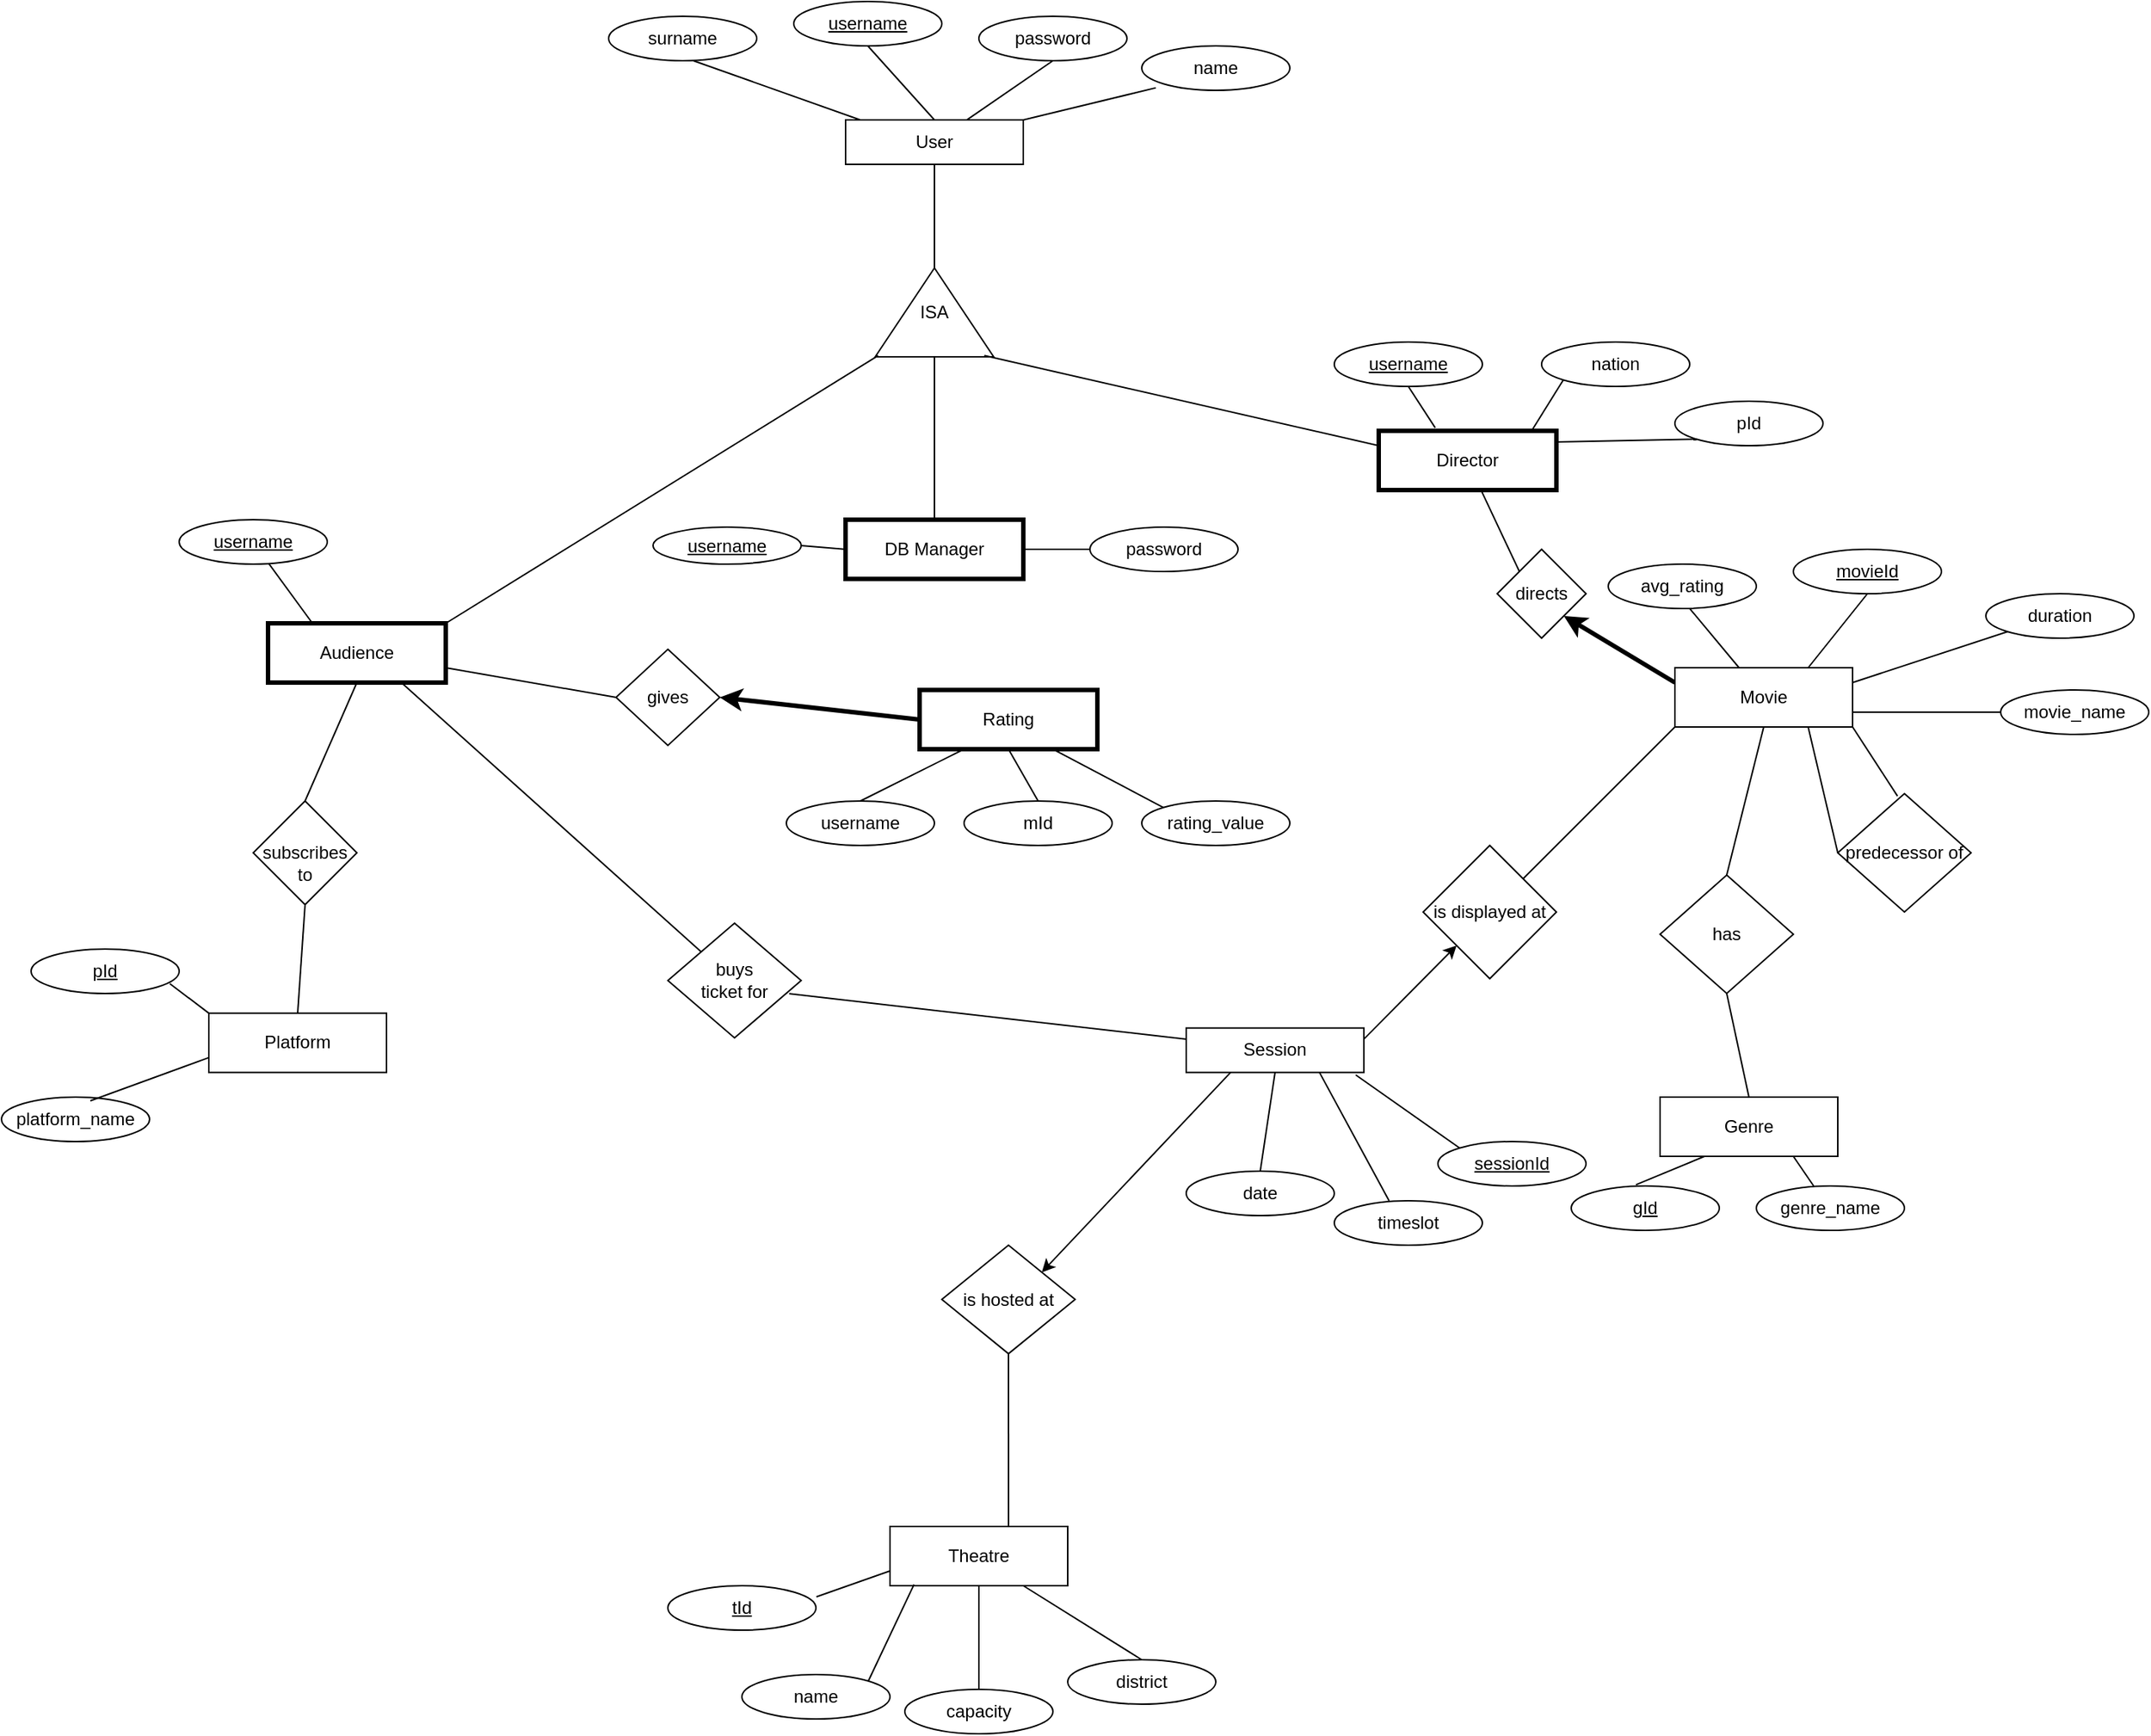 <mxfile version="21.1.2" type="github">
  <diagram id="R2lEEEUBdFMjLlhIrx00" name="Page-1">
    <mxGraphModel dx="2578" dy="990" grid="1" gridSize="10" guides="1" tooltips="1" connect="1" arrows="1" fold="1" page="1" pageScale="1" pageWidth="850" pageHeight="1100" math="0" shadow="0" extFonts="Permanent Marker^https://fonts.googleapis.com/css?family=Permanent+Marker">
      <root>
        <mxCell id="0" />
        <mxCell id="1" parent="0" />
        <mxCell id="zAh7T7VeR0X0RpMaVZyu-1" value="User" style="rounded=0;whiteSpace=wrap;html=1;" vertex="1" parent="1">
          <mxGeometry x="100" y="150" width="120" height="30" as="geometry" />
        </mxCell>
        <mxCell id="zAh7T7VeR0X0RpMaVZyu-5" value="" style="endArrow=none;html=1;rounded=0;exitX=0.672;exitY=0.999;exitDx=0;exitDy=0;exitPerimeter=0;entryX=0.083;entryY=0;entryDx=0;entryDy=0;entryPerimeter=0;" edge="1" parent="1" target="zAh7T7VeR0X0RpMaVZyu-1">
          <mxGeometry width="50" height="50" relative="1" as="geometry">
            <mxPoint x="-2.8" y="109.97" as="sourcePoint" />
            <mxPoint x="270" y="160" as="targetPoint" />
          </mxGeometry>
        </mxCell>
        <mxCell id="zAh7T7VeR0X0RpMaVZyu-6" value="&lt;u&gt;username&lt;/u&gt;" style="ellipse;whiteSpace=wrap;html=1;" vertex="1" parent="1">
          <mxGeometry x="65" y="70" width="100" height="30" as="geometry" />
        </mxCell>
        <mxCell id="zAh7T7VeR0X0RpMaVZyu-7" value="" style="endArrow=none;html=1;rounded=0;exitX=0.5;exitY=1;exitDx=0;exitDy=0;entryX=0.5;entryY=0;entryDx=0;entryDy=0;" edge="1" parent="1" source="zAh7T7VeR0X0RpMaVZyu-6" target="zAh7T7VeR0X0RpMaVZyu-1">
          <mxGeometry width="50" height="50" relative="1" as="geometry">
            <mxPoint x="120" y="110" as="sourcePoint" />
            <mxPoint x="163" y="150" as="targetPoint" />
          </mxGeometry>
        </mxCell>
        <mxCell id="zAh7T7VeR0X0RpMaVZyu-8" value="password" style="ellipse;whiteSpace=wrap;html=1;" vertex="1" parent="1">
          <mxGeometry x="190" y="80" width="100" height="30" as="geometry" />
        </mxCell>
        <mxCell id="zAh7T7VeR0X0RpMaVZyu-9" value="name" style="ellipse;whiteSpace=wrap;html=1;" vertex="1" parent="1">
          <mxGeometry x="300" y="100" width="100" height="30" as="geometry" />
        </mxCell>
        <mxCell id="zAh7T7VeR0X0RpMaVZyu-10" value="" style="endArrow=none;html=1;rounded=0;exitX=0.683;exitY=-0.001;exitDx=0;exitDy=0;exitPerimeter=0;entryX=0.5;entryY=1;entryDx=0;entryDy=0;" edge="1" parent="1" source="zAh7T7VeR0X0RpMaVZyu-1" target="zAh7T7VeR0X0RpMaVZyu-8">
          <mxGeometry width="50" height="50" relative="1" as="geometry">
            <mxPoint x="150" y="160" as="sourcePoint" />
            <mxPoint x="200" y="110" as="targetPoint" />
          </mxGeometry>
        </mxCell>
        <mxCell id="zAh7T7VeR0X0RpMaVZyu-11" value="" style="endArrow=none;html=1;rounded=0;entryX=0.095;entryY=0.944;entryDx=0;entryDy=0;entryPerimeter=0;" edge="1" parent="1" target="zAh7T7VeR0X0RpMaVZyu-9">
          <mxGeometry width="50" height="50" relative="1" as="geometry">
            <mxPoint x="220" y="150" as="sourcePoint" />
            <mxPoint x="320" y="120" as="targetPoint" />
            <Array as="points" />
          </mxGeometry>
        </mxCell>
        <mxCell id="zAh7T7VeR0X0RpMaVZyu-12" value="surname" style="ellipse;whiteSpace=wrap;html=1;" vertex="1" parent="1">
          <mxGeometry x="-60" y="80" width="100" height="30" as="geometry" />
        </mxCell>
        <mxCell id="zAh7T7VeR0X0RpMaVZyu-14" value="" style="endArrow=none;html=1;rounded=0;entryX=0.5;entryY=1;entryDx=0;entryDy=0;exitX=1;exitY=0.5;exitDx=0;exitDy=0;" edge="1" parent="1" source="zAh7T7VeR0X0RpMaVZyu-16" target="zAh7T7VeR0X0RpMaVZyu-1">
          <mxGeometry width="50" height="50" relative="1" as="geometry">
            <mxPoint x="400" y="360" as="sourcePoint" />
            <mxPoint x="470" y="330" as="targetPoint" />
          </mxGeometry>
        </mxCell>
        <mxCell id="zAh7T7VeR0X0RpMaVZyu-16" value="ISA" style="triangle;whiteSpace=wrap;html=1;direction=north;" vertex="1" parent="1">
          <mxGeometry x="120" y="250" width="80" height="60" as="geometry" />
        </mxCell>
        <mxCell id="zAh7T7VeR0X0RpMaVZyu-17" value="Audience" style="rounded=0;whiteSpace=wrap;html=1;strokeWidth=3;" vertex="1" parent="1">
          <mxGeometry x="-290" y="490" width="120" height="40" as="geometry" />
        </mxCell>
        <mxCell id="zAh7T7VeR0X0RpMaVZyu-18" value="Director" style="rounded=0;whiteSpace=wrap;html=1;strokeWidth=3;" vertex="1" parent="1">
          <mxGeometry x="460" y="360" width="120" height="40" as="geometry" />
        </mxCell>
        <mxCell id="zAh7T7VeR0X0RpMaVZyu-19" value="" style="endArrow=none;html=1;rounded=0;exitX=1;exitY=0;exitDx=0;exitDy=0;entryX=0.014;entryY=0.025;entryDx=0;entryDy=0;entryPerimeter=0;" edge="1" parent="1" source="zAh7T7VeR0X0RpMaVZyu-17" target="zAh7T7VeR0X0RpMaVZyu-16">
          <mxGeometry width="50" height="50" relative="1" as="geometry">
            <mxPoint x="330" y="450" as="sourcePoint" />
            <mxPoint x="370" y="410" as="targetPoint" />
          </mxGeometry>
        </mxCell>
        <mxCell id="zAh7T7VeR0X0RpMaVZyu-20" value="" style="endArrow=none;html=1;rounded=0;exitX=0;exitY=0.25;exitDx=0;exitDy=0;entryX=0.014;entryY=0.921;entryDx=0;entryDy=0;entryPerimeter=0;" edge="1" parent="1" source="zAh7T7VeR0X0RpMaVZyu-18" target="zAh7T7VeR0X0RpMaVZyu-16">
          <mxGeometry width="50" height="50" relative="1" as="geometry">
            <mxPoint x="390" y="450" as="sourcePoint" />
            <mxPoint x="430" y="410" as="targetPoint" />
          </mxGeometry>
        </mxCell>
        <mxCell id="zAh7T7VeR0X0RpMaVZyu-21" value="&lt;u&gt;username&lt;/u&gt;" style="ellipse;whiteSpace=wrap;html=1;" vertex="1" parent="1">
          <mxGeometry x="-350" y="420" width="100" height="30" as="geometry" />
        </mxCell>
        <mxCell id="zAh7T7VeR0X0RpMaVZyu-22" value="" style="endArrow=none;html=1;rounded=0;exitX=0.25;exitY=0;exitDx=0;exitDy=0;" edge="1" parent="1" source="zAh7T7VeR0X0RpMaVZyu-17" target="zAh7T7VeR0X0RpMaVZyu-21">
          <mxGeometry width="50" height="50" relative="1" as="geometry">
            <mxPoint x="260" y="420" as="sourcePoint" />
            <mxPoint x="310" y="370" as="targetPoint" />
          </mxGeometry>
        </mxCell>
        <mxCell id="zAh7T7VeR0X0RpMaVZyu-23" value="&lt;u&gt;username&lt;/u&gt;" style="ellipse;whiteSpace=wrap;html=1;" vertex="1" parent="1">
          <mxGeometry x="430" y="300" width="100" height="30" as="geometry" />
        </mxCell>
        <mxCell id="zAh7T7VeR0X0RpMaVZyu-24" value="nation" style="ellipse;whiteSpace=wrap;html=1;" vertex="1" parent="1">
          <mxGeometry x="570" y="300" width="100" height="30" as="geometry" />
        </mxCell>
        <mxCell id="zAh7T7VeR0X0RpMaVZyu-25" value="pId" style="ellipse;whiteSpace=wrap;html=1;" vertex="1" parent="1">
          <mxGeometry x="660" y="340" width="100" height="30" as="geometry" />
        </mxCell>
        <mxCell id="zAh7T7VeR0X0RpMaVZyu-26" value="" style="endArrow=none;html=1;rounded=0;exitX=0.318;exitY=-0.052;exitDx=0;exitDy=0;exitPerimeter=0;entryX=0.5;entryY=1;entryDx=0;entryDy=0;" edge="1" parent="1" source="zAh7T7VeR0X0RpMaVZyu-18" target="zAh7T7VeR0X0RpMaVZyu-23">
          <mxGeometry width="50" height="50" relative="1" as="geometry">
            <mxPoint x="530" y="410" as="sourcePoint" />
            <mxPoint x="500" y="390" as="targetPoint" />
          </mxGeometry>
        </mxCell>
        <mxCell id="zAh7T7VeR0X0RpMaVZyu-27" value="" style="endArrow=none;html=1;rounded=0;exitX=0.863;exitY=-0.012;exitDx=0;exitDy=0;exitPerimeter=0;entryX=0;entryY=1;entryDx=0;entryDy=0;" edge="1" parent="1" source="zAh7T7VeR0X0RpMaVZyu-18" target="zAh7T7VeR0X0RpMaVZyu-24">
          <mxGeometry width="50" height="50" relative="1" as="geometry">
            <mxPoint x="650" y="410" as="sourcePoint" />
            <mxPoint x="620" y="390" as="targetPoint" />
          </mxGeometry>
        </mxCell>
        <mxCell id="zAh7T7VeR0X0RpMaVZyu-28" value="" style="endArrow=none;html=1;rounded=0;exitX=1.003;exitY=0.186;exitDx=0;exitDy=0;exitPerimeter=0;entryX=0;entryY=1;entryDx=0;entryDy=0;" edge="1" parent="1" source="zAh7T7VeR0X0RpMaVZyu-18" target="zAh7T7VeR0X0RpMaVZyu-25">
          <mxGeometry width="50" height="50" relative="1" as="geometry">
            <mxPoint x="770" y="410" as="sourcePoint" />
            <mxPoint x="740" y="390" as="targetPoint" />
          </mxGeometry>
        </mxCell>
        <mxCell id="zAh7T7VeR0X0RpMaVZyu-31" value="Session" style="rounded=0;whiteSpace=wrap;html=1;" vertex="1" parent="1">
          <mxGeometry x="330" y="763.32" width="120" height="30" as="geometry" />
        </mxCell>
        <mxCell id="zAh7T7VeR0X0RpMaVZyu-33" value="avg_rating" style="ellipse;whiteSpace=wrap;html=1;" vertex="1" parent="1">
          <mxGeometry x="615" y="450" width="100" height="30" as="geometry" />
        </mxCell>
        <mxCell id="zAh7T7VeR0X0RpMaVZyu-35" value="duration" style="ellipse;whiteSpace=wrap;html=1;" vertex="1" parent="1">
          <mxGeometry x="870" y="470" width="100" height="30" as="geometry" />
        </mxCell>
        <mxCell id="zAh7T7VeR0X0RpMaVZyu-36" value="movie_name" style="ellipse;whiteSpace=wrap;html=1;" vertex="1" parent="1">
          <mxGeometry x="880" y="535" width="100" height="30" as="geometry" />
        </mxCell>
        <mxCell id="zAh7T7VeR0X0RpMaVZyu-37" value="&lt;u&gt;movieId&lt;/u&gt;" style="ellipse;whiteSpace=wrap;html=1;" vertex="1" parent="1">
          <mxGeometry x="740" y="440" width="100" height="30" as="geometry" />
        </mxCell>
        <mxCell id="zAh7T7VeR0X0RpMaVZyu-40" value="" style="endArrow=none;html=1;rounded=0;" edge="1" parent="1" source="zAh7T7VeR0X0RpMaVZyu-144">
          <mxGeometry width="50" height="50" relative="1" as="geometry">
            <mxPoint x="420" y="704.58" as="sourcePoint" />
            <mxPoint x="670" y="480" as="targetPoint" />
          </mxGeometry>
        </mxCell>
        <mxCell id="zAh7T7VeR0X0RpMaVZyu-41" value="" style="endArrow=none;html=1;rounded=0;entryX=1;entryY=0.25;entryDx=0;entryDy=0;exitX=0;exitY=1;exitDx=0;exitDy=0;" edge="1" parent="1" source="zAh7T7VeR0X0RpMaVZyu-35" target="zAh7T7VeR0X0RpMaVZyu-144">
          <mxGeometry width="50" height="50" relative="1" as="geometry">
            <mxPoint x="260" y="780" as="sourcePoint" />
            <mxPoint x="330" y="780" as="targetPoint" />
          </mxGeometry>
        </mxCell>
        <mxCell id="zAh7T7VeR0X0RpMaVZyu-42" value="" style="endArrow=none;html=1;rounded=0;entryX=1;entryY=0.75;entryDx=0;entryDy=0;exitX=0;exitY=0.5;exitDx=0;exitDy=0;" edge="1" parent="1" source="zAh7T7VeR0X0RpMaVZyu-36" target="zAh7T7VeR0X0RpMaVZyu-144">
          <mxGeometry width="50" height="50" relative="1" as="geometry">
            <mxPoint x="220" y="749" as="sourcePoint" />
            <mxPoint x="290" y="749" as="targetPoint" />
          </mxGeometry>
        </mxCell>
        <mxCell id="zAh7T7VeR0X0RpMaVZyu-43" value="" style="endArrow=none;html=1;rounded=0;entryX=0.75;entryY=0;entryDx=0;entryDy=0;exitX=0.5;exitY=1;exitDx=0;exitDy=0;" edge="1" parent="1" source="zAh7T7VeR0X0RpMaVZyu-37" target="zAh7T7VeR0X0RpMaVZyu-144">
          <mxGeometry width="50" height="50" relative="1" as="geometry">
            <mxPoint x="220" y="704.58" as="sourcePoint" />
            <mxPoint x="290" y="704.58" as="targetPoint" />
          </mxGeometry>
        </mxCell>
        <mxCell id="zAh7T7VeR0X0RpMaVZyu-44" value="directs" style="rhombus;whiteSpace=wrap;html=1;" vertex="1" parent="1">
          <mxGeometry x="540" y="440" width="60" height="60" as="geometry" />
        </mxCell>
        <mxCell id="zAh7T7VeR0X0RpMaVZyu-45" value="" style="endArrow=classic;html=1;rounded=0;entryX=1;entryY=1;entryDx=0;entryDy=0;exitX=0;exitY=0.25;exitDx=0;exitDy=0;strokeWidth=3;" edge="1" parent="1" source="zAh7T7VeR0X0RpMaVZyu-144" target="zAh7T7VeR0X0RpMaVZyu-44">
          <mxGeometry width="50" height="50" relative="1" as="geometry">
            <mxPoint x="360" y="720" as="sourcePoint" />
            <mxPoint x="400" y="680" as="targetPoint" />
          </mxGeometry>
        </mxCell>
        <mxCell id="zAh7T7VeR0X0RpMaVZyu-46" value="" style="endArrow=none;html=1;rounded=0;exitX=0;exitY=0;exitDx=0;exitDy=0;entryX=0.579;entryY=1.021;entryDx=0;entryDy=0;entryPerimeter=0;" edge="1" parent="1" source="zAh7T7VeR0X0RpMaVZyu-44" target="zAh7T7VeR0X0RpMaVZyu-18">
          <mxGeometry width="50" height="50" relative="1" as="geometry">
            <mxPoint x="480" y="510" as="sourcePoint" />
            <mxPoint x="530" y="460" as="targetPoint" />
          </mxGeometry>
        </mxCell>
        <mxCell id="zAh7T7VeR0X0RpMaVZyu-47" value="Platform" style="rounded=0;whiteSpace=wrap;html=1;strokeWidth=1;" vertex="1" parent="1">
          <mxGeometry x="-330" y="753.32" width="120" height="40" as="geometry" />
        </mxCell>
        <mxCell id="zAh7T7VeR0X0RpMaVZyu-48" value="platform_name" style="ellipse;whiteSpace=wrap;html=1;" vertex="1" parent="1">
          <mxGeometry x="-470" y="810.0" width="100" height="30" as="geometry" />
        </mxCell>
        <mxCell id="zAh7T7VeR0X0RpMaVZyu-49" value="&lt;u&gt;pId&lt;/u&gt;" style="ellipse;whiteSpace=wrap;html=1;" vertex="1" parent="1">
          <mxGeometry x="-450" y="710.0" width="100" height="30" as="geometry" />
        </mxCell>
        <mxCell id="zAh7T7VeR0X0RpMaVZyu-50" value="" style="endArrow=none;html=1;rounded=0;exitX=0;exitY=0.75;exitDx=0;exitDy=0;entryX=0.6;entryY=0.084;entryDx=0;entryDy=0;entryPerimeter=0;" edge="1" parent="1" source="zAh7T7VeR0X0RpMaVZyu-47" target="zAh7T7VeR0X0RpMaVZyu-48">
          <mxGeometry width="50" height="50" relative="1" as="geometry">
            <mxPoint x="875" y="625" as="sourcePoint" />
            <mxPoint x="920" y="580" as="targetPoint" />
          </mxGeometry>
        </mxCell>
        <mxCell id="zAh7T7VeR0X0RpMaVZyu-51" value="" style="endArrow=none;html=1;rounded=0;exitX=0;exitY=0;exitDx=0;exitDy=0;entryX=0.937;entryY=0.778;entryDx=0;entryDy=0;entryPerimeter=0;" edge="1" parent="1" source="zAh7T7VeR0X0RpMaVZyu-47" target="zAh7T7VeR0X0RpMaVZyu-49">
          <mxGeometry width="50" height="50" relative="1" as="geometry">
            <mxPoint x="-210" y="763.32" as="sourcePoint" />
            <mxPoint x="-165" y="718.32" as="targetPoint" />
          </mxGeometry>
        </mxCell>
        <mxCell id="zAh7T7VeR0X0RpMaVZyu-61" value="" style="endArrow=classic;html=1;rounded=0;exitX=1;exitY=0.25;exitDx=0;exitDy=0;" edge="1" target="zAh7T7VeR0X0RpMaVZyu-62" parent="1" source="zAh7T7VeR0X0RpMaVZyu-31">
          <mxGeometry width="50" height="50" relative="1" as="geometry">
            <mxPoint x="470" y="690" as="sourcePoint" />
            <mxPoint x="820" y="780" as="targetPoint" />
          </mxGeometry>
        </mxCell>
        <mxCell id="zAh7T7VeR0X0RpMaVZyu-62" value="is displayed at" style="rhombus;whiteSpace=wrap;html=1;" vertex="1" parent="1">
          <mxGeometry x="490" y="640" width="90" height="90" as="geometry" />
        </mxCell>
        <mxCell id="zAh7T7VeR0X0RpMaVZyu-64" value="Theatre" style="rounded=0;whiteSpace=wrap;html=1;" vertex="1" parent="1">
          <mxGeometry x="130" y="1100" width="120" height="40" as="geometry" />
        </mxCell>
        <mxCell id="zAh7T7VeR0X0RpMaVZyu-66" value="district" style="ellipse;whiteSpace=wrap;html=1;" vertex="1" parent="1">
          <mxGeometry x="250" y="1190" width="100" height="30" as="geometry" />
        </mxCell>
        <mxCell id="zAh7T7VeR0X0RpMaVZyu-67" value="capacity" style="ellipse;whiteSpace=wrap;html=1;" vertex="1" parent="1">
          <mxGeometry x="140" y="1210" width="100" height="30" as="geometry" />
        </mxCell>
        <mxCell id="zAh7T7VeR0X0RpMaVZyu-68" value="name" style="ellipse;whiteSpace=wrap;html=1;" vertex="1" parent="1">
          <mxGeometry x="30" y="1200" width="100" height="30" as="geometry" />
        </mxCell>
        <mxCell id="zAh7T7VeR0X0RpMaVZyu-69" value="&lt;u&gt;tId&lt;/u&gt;" style="ellipse;whiteSpace=wrap;html=1;" vertex="1" parent="1">
          <mxGeometry x="-20" y="1140" width="100" height="30" as="geometry" />
        </mxCell>
        <mxCell id="zAh7T7VeR0X0RpMaVZyu-70" value="" style="endArrow=none;html=1;rounded=0;entryX=0.75;entryY=1;entryDx=0;entryDy=0;exitX=0.5;exitY=0;exitDx=0;exitDy=0;" edge="1" parent="1" source="zAh7T7VeR0X0RpMaVZyu-66" target="zAh7T7VeR0X0RpMaVZyu-64">
          <mxGeometry width="50" height="50" relative="1" as="geometry">
            <mxPoint x="90" y="1164.58" as="sourcePoint" />
            <mxPoint x="160" y="1164.58" as="targetPoint" />
          </mxGeometry>
        </mxCell>
        <mxCell id="zAh7T7VeR0X0RpMaVZyu-71" value="" style="endArrow=none;html=1;rounded=0;entryX=0;entryY=0.75;entryDx=0;entryDy=0;exitX=1.003;exitY=0.25;exitDx=0;exitDy=0;exitPerimeter=0;" edge="1" parent="1" source="zAh7T7VeR0X0RpMaVZyu-69" target="zAh7T7VeR0X0RpMaVZyu-64">
          <mxGeometry width="50" height="50" relative="1" as="geometry">
            <mxPoint x="90" y="1094.58" as="sourcePoint" />
            <mxPoint x="160" y="1094.58" as="targetPoint" />
          </mxGeometry>
        </mxCell>
        <mxCell id="zAh7T7VeR0X0RpMaVZyu-72" value="" style="endArrow=none;html=1;rounded=0;entryX=0.135;entryY=0.979;entryDx=0;entryDy=0;exitX=1;exitY=0;exitDx=0;exitDy=0;entryPerimeter=0;" edge="1" parent="1" source="zAh7T7VeR0X0RpMaVZyu-68" target="zAh7T7VeR0X0RpMaVZyu-64">
          <mxGeometry width="50" height="50" relative="1" as="geometry">
            <mxPoint x="90" y="1034.58" as="sourcePoint" />
            <mxPoint x="160" y="1034.58" as="targetPoint" />
          </mxGeometry>
        </mxCell>
        <mxCell id="zAh7T7VeR0X0RpMaVZyu-73" value="" style="endArrow=none;html=1;rounded=0;entryX=0.5;entryY=1;entryDx=0;entryDy=0;" edge="1" parent="1" source="zAh7T7VeR0X0RpMaVZyu-67" target="zAh7T7VeR0X0RpMaVZyu-64">
          <mxGeometry width="50" height="50" relative="1" as="geometry">
            <mxPoint x="90" y="984.58" as="sourcePoint" />
            <mxPoint x="160" y="984.58" as="targetPoint" />
          </mxGeometry>
        </mxCell>
        <mxCell id="zAh7T7VeR0X0RpMaVZyu-74" value="date" style="ellipse;whiteSpace=wrap;html=1;" vertex="1" parent="1">
          <mxGeometry x="330" y="860" width="100" height="30" as="geometry" />
        </mxCell>
        <mxCell id="zAh7T7VeR0X0RpMaVZyu-75" value="timeslot" style="ellipse;whiteSpace=wrap;html=1;" vertex="1" parent="1">
          <mxGeometry x="430" y="880" width="100" height="30" as="geometry" />
        </mxCell>
        <mxCell id="zAh7T7VeR0X0RpMaVZyu-76" value="&lt;u&gt;sessionId&lt;/u&gt;" style="ellipse;whiteSpace=wrap;html=1;" vertex="1" parent="1">
          <mxGeometry x="500" y="840" width="100" height="30" as="geometry" />
        </mxCell>
        <mxCell id="zAh7T7VeR0X0RpMaVZyu-79" value="" style="endArrow=none;html=1;rounded=0;exitX=0.5;exitY=0;exitDx=0;exitDy=0;entryX=0.5;entryY=1;entryDx=0;entryDy=0;" edge="1" parent="1" source="zAh7T7VeR0X0RpMaVZyu-74" target="zAh7T7VeR0X0RpMaVZyu-31">
          <mxGeometry width="50" height="50" relative="1" as="geometry">
            <mxPoint x="500" y="900" as="sourcePoint" />
            <mxPoint x="540" y="860" as="targetPoint" />
          </mxGeometry>
        </mxCell>
        <mxCell id="zAh7T7VeR0X0RpMaVZyu-80" value="" style="endArrow=none;html=1;rounded=0;entryX=0.75;entryY=1;entryDx=0;entryDy=0;exitX=0.37;exitY=0;exitDx=0;exitDy=0;exitPerimeter=0;" edge="1" parent="1" source="zAh7T7VeR0X0RpMaVZyu-75" target="zAh7T7VeR0X0RpMaVZyu-31">
          <mxGeometry width="50" height="50" relative="1" as="geometry">
            <mxPoint x="520" y="907.79" as="sourcePoint" />
            <mxPoint x="570" y="860" as="targetPoint" />
          </mxGeometry>
        </mxCell>
        <mxCell id="zAh7T7VeR0X0RpMaVZyu-89" value="" style="endArrow=classic;html=1;rounded=0;entryX=1;entryY=0;entryDx=0;entryDy=0;exitX=0.25;exitY=1;exitDx=0;exitDy=0;" edge="1" parent="1" source="zAh7T7VeR0X0RpMaVZyu-31" target="zAh7T7VeR0X0RpMaVZyu-142">
          <mxGeometry width="50" height="50" relative="1" as="geometry">
            <mxPoint x="490" y="980" as="sourcePoint" />
            <mxPoint x="178" y="1061.218" as="targetPoint" />
          </mxGeometry>
        </mxCell>
        <mxCell id="zAh7T7VeR0X0RpMaVZyu-90" value="" style="endArrow=none;html=1;rounded=0;exitX=0.954;exitY=1.056;exitDx=0;exitDy=0;exitPerimeter=0;entryX=0;entryY=0;entryDx=0;entryDy=0;" edge="1" parent="1" source="zAh7T7VeR0X0RpMaVZyu-31" target="zAh7T7VeR0X0RpMaVZyu-76">
          <mxGeometry width="50" height="50" relative="1" as="geometry">
            <mxPoint x="340" y="812.9" as="sourcePoint" />
            <mxPoint x="419.474" y="860.526" as="targetPoint" />
          </mxGeometry>
        </mxCell>
        <mxCell id="zAh7T7VeR0X0RpMaVZyu-93" value="Genre" style="rounded=0;whiteSpace=wrap;html=1;" vertex="1" parent="1">
          <mxGeometry x="650" y="810" width="120" height="40" as="geometry" />
        </mxCell>
        <mxCell id="zAh7T7VeR0X0RpMaVZyu-94" value="has" style="rhombus;whiteSpace=wrap;html=1;" vertex="1" parent="1">
          <mxGeometry x="650" y="660" width="90" height="80" as="geometry" />
        </mxCell>
        <mxCell id="zAh7T7VeR0X0RpMaVZyu-96" value="" style="endArrow=none;html=1;rounded=0;entryX=0.5;entryY=0;entryDx=0;entryDy=0;exitX=0.5;exitY=1;exitDx=0;exitDy=0;strokeWidth=1;" edge="1" parent="1" source="zAh7T7VeR0X0RpMaVZyu-144" target="zAh7T7VeR0X0RpMaVZyu-94">
          <mxGeometry width="50" height="50" relative="1" as="geometry">
            <mxPoint x="410" y="749.17" as="sourcePoint" />
            <mxPoint x="480" y="749.17" as="targetPoint" />
          </mxGeometry>
        </mxCell>
        <mxCell id="zAh7T7VeR0X0RpMaVZyu-99" value="" style="endArrow=none;html=1;rounded=0;entryX=0.5;entryY=0;entryDx=0;entryDy=0;exitX=0.5;exitY=1;exitDx=0;exitDy=0;" edge="1" parent="1" source="zAh7T7VeR0X0RpMaVZyu-94" target="zAh7T7VeR0X0RpMaVZyu-93">
          <mxGeometry width="50" height="50" relative="1" as="geometry">
            <mxPoint x="610" y="688.32" as="sourcePoint" />
            <mxPoint x="780" y="708.32" as="targetPoint" />
          </mxGeometry>
        </mxCell>
        <mxCell id="zAh7T7VeR0X0RpMaVZyu-101" value="&lt;u&gt;gId&lt;/u&gt;" style="ellipse;whiteSpace=wrap;html=1;" vertex="1" parent="1">
          <mxGeometry x="590" y="870" width="100" height="30" as="geometry" />
        </mxCell>
        <mxCell id="zAh7T7VeR0X0RpMaVZyu-103" value="" style="endArrow=none;html=1;rounded=0;entryX=0.437;entryY=-0.028;entryDx=0;entryDy=0;entryPerimeter=0;exitX=0.25;exitY=1;exitDx=0;exitDy=0;" edge="1" parent="1" source="zAh7T7VeR0X0RpMaVZyu-93" target="zAh7T7VeR0X0RpMaVZyu-101">
          <mxGeometry width="50" height="50" relative="1" as="geometry">
            <mxPoint x="820" y="850" as="sourcePoint" />
            <mxPoint x="1280" y="790" as="targetPoint" />
          </mxGeometry>
        </mxCell>
        <mxCell id="zAh7T7VeR0X0RpMaVZyu-109" value="&lt;br&gt;subscribes to" style="rhombus;whiteSpace=wrap;html=1;" vertex="1" parent="1">
          <mxGeometry x="-300" y="610" width="70" height="70" as="geometry" />
        </mxCell>
        <mxCell id="zAh7T7VeR0X0RpMaVZyu-111" value="" style="endArrow=none;html=1;rounded=0;entryX=0.5;entryY=1;entryDx=0;entryDy=0;exitX=0.5;exitY=0;exitDx=0;exitDy=0;" edge="1" source="zAh7T7VeR0X0RpMaVZyu-109" parent="1" target="zAh7T7VeR0X0RpMaVZyu-17">
          <mxGeometry width="50" height="50" relative="1" as="geometry">
            <mxPoint x="180" y="559.17" as="sourcePoint" />
            <mxPoint x="310" y="470" as="targetPoint" />
          </mxGeometry>
        </mxCell>
        <mxCell id="zAh7T7VeR0X0RpMaVZyu-123" value="gives" style="rhombus;whiteSpace=wrap;html=1;" vertex="1" parent="1">
          <mxGeometry x="-55" y="507.5" width="70" height="65" as="geometry" />
        </mxCell>
        <mxCell id="zAh7T7VeR0X0RpMaVZyu-126" value="" style="endArrow=none;html=1;rounded=0;entryX=0;entryY=0.5;entryDx=0;entryDy=0;exitX=1;exitY=0.75;exitDx=0;exitDy=0;" edge="1" parent="1" source="zAh7T7VeR0X0RpMaVZyu-17" target="zAh7T7VeR0X0RpMaVZyu-123">
          <mxGeometry width="50" height="50" relative="1" as="geometry">
            <mxPoint x="-170" y="530" as="sourcePoint" />
            <mxPoint x="-100" y="530" as="targetPoint" />
          </mxGeometry>
        </mxCell>
        <mxCell id="zAh7T7VeR0X0RpMaVZyu-129" value="DB Manager" style="rounded=0;whiteSpace=wrap;html=1;strokeWidth=3;" vertex="1" parent="1">
          <mxGeometry x="100" y="420" width="120" height="40" as="geometry" />
        </mxCell>
        <mxCell id="zAh7T7VeR0X0RpMaVZyu-130" value="" style="endArrow=none;html=1;rounded=0;entryX=0;entryY=0.5;entryDx=0;entryDy=0;exitX=0.5;exitY=0;exitDx=0;exitDy=0;" edge="1" parent="1" source="zAh7T7VeR0X0RpMaVZyu-129" target="zAh7T7VeR0X0RpMaVZyu-16">
          <mxGeometry width="50" height="50" relative="1" as="geometry">
            <mxPoint x="120" y="500" as="sourcePoint" />
            <mxPoint x="170" y="490" as="targetPoint" />
          </mxGeometry>
        </mxCell>
        <mxCell id="zAh7T7VeR0X0RpMaVZyu-131" value="password" style="ellipse;whiteSpace=wrap;html=1;" vertex="1" parent="1">
          <mxGeometry x="265" y="425" width="100" height="30" as="geometry" />
        </mxCell>
        <mxCell id="zAh7T7VeR0X0RpMaVZyu-132" value="&lt;u&gt;username&lt;/u&gt;" style="ellipse;whiteSpace=wrap;html=1;" vertex="1" parent="1">
          <mxGeometry x="-30" y="425" width="100" height="25" as="geometry" />
        </mxCell>
        <mxCell id="zAh7T7VeR0X0RpMaVZyu-133" value="" style="endArrow=none;html=1;rounded=0;exitX=1;exitY=0.5;exitDx=0;exitDy=0;" edge="1" parent="1" source="zAh7T7VeR0X0RpMaVZyu-132">
          <mxGeometry width="50" height="50" relative="1" as="geometry">
            <mxPoint x="80" y="439.58" as="sourcePoint" />
            <mxPoint x="100" y="440" as="targetPoint" />
          </mxGeometry>
        </mxCell>
        <mxCell id="zAh7T7VeR0X0RpMaVZyu-134" value="" style="endArrow=none;html=1;rounded=0;entryX=1;entryY=0.5;entryDx=0;entryDy=0;exitX=0;exitY=0.5;exitDx=0;exitDy=0;" edge="1" parent="1" source="zAh7T7VeR0X0RpMaVZyu-131" target="zAh7T7VeR0X0RpMaVZyu-129">
          <mxGeometry width="50" height="50" relative="1" as="geometry">
            <mxPoint x="110" y="477.5" as="sourcePoint" />
            <mxPoint x="180" y="477.5" as="targetPoint" />
          </mxGeometry>
        </mxCell>
        <mxCell id="zAh7T7VeR0X0RpMaVZyu-137" value="" style="endArrow=none;html=1;rounded=0;exitX=0.5;exitY=1;exitDx=0;exitDy=0;entryX=0.5;entryY=0;entryDx=0;entryDy=0;" edge="1" parent="1" source="zAh7T7VeR0X0RpMaVZyu-109" target="zAh7T7VeR0X0RpMaVZyu-47">
          <mxGeometry width="50" height="50" relative="1" as="geometry">
            <mxPoint x="-320" y="793" as="sourcePoint" />
            <mxPoint x="-400" y="823" as="targetPoint" />
          </mxGeometry>
        </mxCell>
        <mxCell id="zAh7T7VeR0X0RpMaVZyu-138" value="" style="endArrow=none;html=1;rounded=0;entryX=0.387;entryY=0;entryDx=0;entryDy=0;exitX=0.75;exitY=1;exitDx=0;exitDy=0;entryPerimeter=0;" edge="1" parent="1" source="zAh7T7VeR0X0RpMaVZyu-93" target="zAh7T7VeR0X0RpMaVZyu-100">
          <mxGeometry width="50" height="50" relative="1" as="geometry">
            <mxPoint x="900" y="728" as="sourcePoint" />
            <mxPoint x="1330" y="870" as="targetPoint" />
          </mxGeometry>
        </mxCell>
        <mxCell id="zAh7T7VeR0X0RpMaVZyu-100" value="genre_name" style="ellipse;whiteSpace=wrap;html=1;" vertex="1" parent="1">
          <mxGeometry x="715" y="870" width="100" height="30" as="geometry" />
        </mxCell>
        <mxCell id="zAh7T7VeR0X0RpMaVZyu-141" value="" style="endArrow=none;html=1;rounded=0;entryX=0.667;entryY=0;entryDx=0;entryDy=0;exitX=0.5;exitY=1;exitDx=0;exitDy=0;entryPerimeter=0;" edge="1" parent="1" source="zAh7T7VeR0X0RpMaVZyu-142" target="zAh7T7VeR0X0RpMaVZyu-64">
          <mxGeometry width="50" height="50" relative="1" as="geometry">
            <mxPoint x="845" y="200" as="sourcePoint" />
            <mxPoint x="915" y="200" as="targetPoint" />
          </mxGeometry>
        </mxCell>
        <mxCell id="zAh7T7VeR0X0RpMaVZyu-142" value="is hosted at" style="rhombus;whiteSpace=wrap;html=1;" vertex="1" parent="1">
          <mxGeometry x="165" y="910" width="90" height="73.32" as="geometry" />
        </mxCell>
        <mxCell id="zAh7T7VeR0X0RpMaVZyu-144" value="Movie" style="rounded=0;whiteSpace=wrap;html=1;" vertex="1" parent="1">
          <mxGeometry x="660" y="520" width="120" height="40" as="geometry" />
        </mxCell>
        <mxCell id="zAh7T7VeR0X0RpMaVZyu-146" value="" style="endArrow=none;html=1;rounded=0;entryX=0.448;entryY=0.021;entryDx=0;entryDy=0;exitX=1;exitY=1;exitDx=0;exitDy=0;entryPerimeter=0;" edge="1" parent="1" source="zAh7T7VeR0X0RpMaVZyu-144" target="zAh7T7VeR0X0RpMaVZyu-175">
          <mxGeometry width="50" height="50" relative="1" as="geometry">
            <mxPoint x="845" y="200" as="sourcePoint" />
            <mxPoint x="870.0" y="590" as="targetPoint" />
          </mxGeometry>
        </mxCell>
        <mxCell id="zAh7T7VeR0X0RpMaVZyu-147" value="" style="endArrow=none;html=1;rounded=0;entryX=0;entryY=1;entryDx=0;entryDy=0;exitX=1;exitY=0;exitDx=0;exitDy=0;" edge="1" parent="1" source="zAh7T7VeR0X0RpMaVZyu-62" target="zAh7T7VeR0X0RpMaVZyu-144">
          <mxGeometry width="50" height="50" relative="1" as="geometry">
            <mxPoint x="845" y="200" as="sourcePoint" />
            <mxPoint x="915" y="200" as="targetPoint" />
          </mxGeometry>
        </mxCell>
        <mxCell id="zAh7T7VeR0X0RpMaVZyu-148" value="Rating" style="rounded=0;whiteSpace=wrap;html=1;strokeWidth=3;" vertex="1" parent="1">
          <mxGeometry x="150" y="535" width="120" height="40" as="geometry" />
        </mxCell>
        <mxCell id="zAh7T7VeR0X0RpMaVZyu-150" value="rating_value" style="ellipse;whiteSpace=wrap;html=1;" vertex="1" parent="1">
          <mxGeometry x="300" y="610" width="100" height="30" as="geometry" />
        </mxCell>
        <mxCell id="zAh7T7VeR0X0RpMaVZyu-151" value="mId" style="ellipse;whiteSpace=wrap;html=1;" vertex="1" parent="1">
          <mxGeometry x="180" y="610" width="100" height="30" as="geometry" />
        </mxCell>
        <mxCell id="zAh7T7VeR0X0RpMaVZyu-152" value="username" style="ellipse;whiteSpace=wrap;html=1;" vertex="1" parent="1">
          <mxGeometry x="60" y="610" width="100" height="30" as="geometry" />
        </mxCell>
        <mxCell id="zAh7T7VeR0X0RpMaVZyu-153" value="" style="endArrow=none;html=1;rounded=0;entryX=0.75;entryY=1;entryDx=0;entryDy=0;exitX=0;exitY=0;exitDx=0;exitDy=0;" edge="1" parent="1" source="zAh7T7VeR0X0RpMaVZyu-150" target="zAh7T7VeR0X0RpMaVZyu-148">
          <mxGeometry width="50" height="50" relative="1" as="geometry">
            <mxPoint x="845" y="200" as="sourcePoint" />
            <mxPoint x="915" y="200" as="targetPoint" />
          </mxGeometry>
        </mxCell>
        <mxCell id="zAh7T7VeR0X0RpMaVZyu-154" value="" style="endArrow=none;html=1;rounded=0;entryX=0.5;entryY=1;entryDx=0;entryDy=0;exitX=0.5;exitY=0;exitDx=0;exitDy=0;" edge="1" parent="1" source="zAh7T7VeR0X0RpMaVZyu-151" target="zAh7T7VeR0X0RpMaVZyu-148">
          <mxGeometry width="50" height="50" relative="1" as="geometry">
            <mxPoint x="855" y="210" as="sourcePoint" />
            <mxPoint x="925" y="210" as="targetPoint" />
          </mxGeometry>
        </mxCell>
        <mxCell id="zAh7T7VeR0X0RpMaVZyu-155" value="" style="endArrow=none;html=1;rounded=0;entryX=0.25;entryY=1;entryDx=0;entryDy=0;exitX=0.5;exitY=0;exitDx=0;exitDy=0;" edge="1" parent="1" source="zAh7T7VeR0X0RpMaVZyu-152" target="zAh7T7VeR0X0RpMaVZyu-148">
          <mxGeometry width="50" height="50" relative="1" as="geometry">
            <mxPoint x="865" y="220" as="sourcePoint" />
            <mxPoint x="935" y="220" as="targetPoint" />
          </mxGeometry>
        </mxCell>
        <mxCell id="zAh7T7VeR0X0RpMaVZyu-169" value="" style="endArrow=none;html=1;rounded=0;entryX=0;entryY=0;entryDx=0;entryDy=0;exitX=0.75;exitY=1;exitDx=0;exitDy=0;" edge="1" target="zAh7T7VeR0X0RpMaVZyu-170" parent="1" source="zAh7T7VeR0X0RpMaVZyu-17">
          <mxGeometry width="50" height="50" relative="1" as="geometry">
            <mxPoint x="-240" y="572.5" as="sourcePoint" />
            <mxPoint x="-190" y="610" as="targetPoint" />
          </mxGeometry>
        </mxCell>
        <mxCell id="zAh7T7VeR0X0RpMaVZyu-170" value="buys&lt;br&gt;ticket for" style="rhombus;whiteSpace=wrap;html=1;" vertex="1" parent="1">
          <mxGeometry x="-20" y="692.5" width="90" height="77.5" as="geometry" />
        </mxCell>
        <mxCell id="zAh7T7VeR0X0RpMaVZyu-171" value="" style="endArrow=none;html=1;rounded=0;entryX=0;entryY=0.25;entryDx=0;entryDy=0;exitX=0.91;exitY=0.615;exitDx=0;exitDy=0;exitPerimeter=0;" edge="1" source="zAh7T7VeR0X0RpMaVZyu-170" parent="1" target="zAh7T7VeR0X0RpMaVZyu-31">
          <mxGeometry width="50" height="50" relative="1" as="geometry">
            <mxPoint x="755" y="280" as="sourcePoint" />
            <mxPoint y="705" as="targetPoint" />
          </mxGeometry>
        </mxCell>
        <mxCell id="zAh7T7VeR0X0RpMaVZyu-174" value="" style="endArrow=classic;html=1;rounded=0;exitX=0;exitY=0.5;exitDx=0;exitDy=0;entryX=1;entryY=0.5;entryDx=0;entryDy=0;strokeWidth=3;" edge="1" parent="1" source="zAh7T7VeR0X0RpMaVZyu-148" target="zAh7T7VeR0X0RpMaVZyu-123">
          <mxGeometry width="50" height="50" relative="1" as="geometry">
            <mxPoint x="140" y="620" as="sourcePoint" />
            <mxPoint x="190" y="570" as="targetPoint" />
          </mxGeometry>
        </mxCell>
        <mxCell id="zAh7T7VeR0X0RpMaVZyu-175" value="predecessor of" style="rhombus;whiteSpace=wrap;html=1;" vertex="1" parent="1">
          <mxGeometry x="770" y="605" width="90" height="80" as="geometry" />
        </mxCell>
        <mxCell id="zAh7T7VeR0X0RpMaVZyu-176" value="" style="endArrow=none;html=1;rounded=0;entryX=0;entryY=0.5;entryDx=0;entryDy=0;exitX=0.75;exitY=1;exitDx=0;exitDy=0;" edge="1" parent="1" source="zAh7T7VeR0X0RpMaVZyu-144" target="zAh7T7VeR0X0RpMaVZyu-175">
          <mxGeometry width="50" height="50" relative="1" as="geometry">
            <mxPoint x="520" y="570" as="sourcePoint" />
            <mxPoint x="570" y="520" as="targetPoint" />
          </mxGeometry>
        </mxCell>
      </root>
    </mxGraphModel>
  </diagram>
</mxfile>
